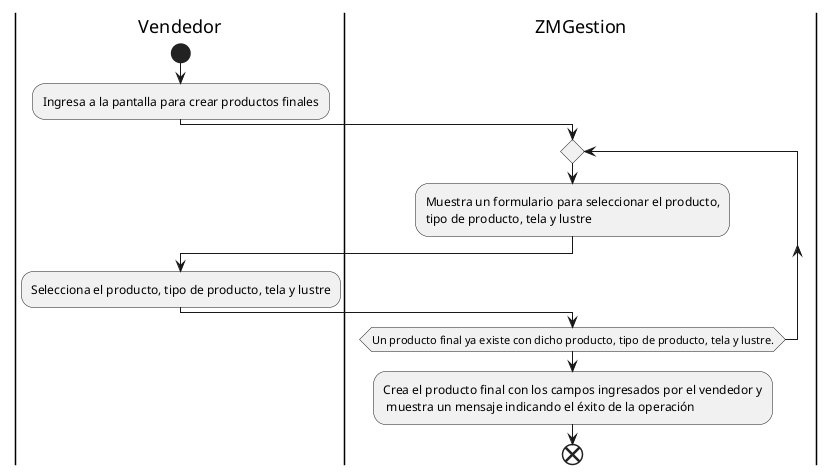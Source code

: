 @startuml crearProductoFinal
|Vendedor|
start
:Ingresa a la pantalla para crear productos finales;
|ZMGestion|
repeat
:Muestra un formulario para seleccionar el producto,
tipo de producto, tela y lustre;
|Vendedor|
:Selecciona el producto, tipo de producto, tela y lustre;
|ZMGestion|
repeat while(Un producto final ya existe con dicho producto, tipo de producto, tela y lustre.)
:Crea el producto final con los campos ingresados por el vendedor y 
 muestra un mensaje indicando el éxito de la operación;
end
@enduml